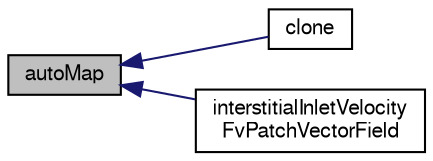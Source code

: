 digraph "autoMap"
{
  bgcolor="transparent";
  edge [fontname="FreeSans",fontsize="10",labelfontname="FreeSans",labelfontsize="10"];
  node [fontname="FreeSans",fontsize="10",shape=record];
  rankdir="LR";
  Node46 [label="autoMap",height=0.2,width=0.4,color="black", fillcolor="grey75", style="filled", fontcolor="black"];
  Node46 -> Node47 [dir="back",color="midnightblue",fontsize="10",style="solid",fontname="FreeSans"];
  Node47 [label="clone",height=0.2,width=0.4,color="black",URL="$a22150.html#a089f8c8dc7161cb741c2b911efc67d76",tooltip="Construct and return a clone setting internal field reference. "];
  Node46 -> Node48 [dir="back",color="midnightblue",fontsize="10",style="solid",fontname="FreeSans"];
  Node48 [label="interstitialInletVelocity\lFvPatchVectorField",height=0.2,width=0.4,color="black",URL="$a22150.html#a6191c4acac679e28d929f6a0c6f553f7",tooltip="Construct as copy setting internal field reference. "];
}
